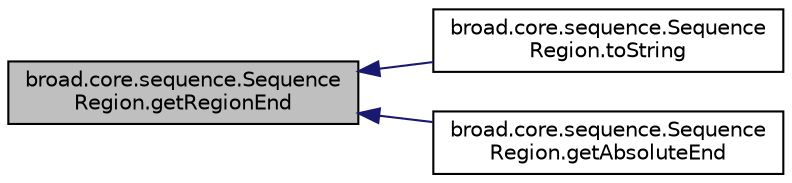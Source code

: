digraph "broad.core.sequence.SequenceRegion.getRegionEnd"
{
  edge [fontname="Helvetica",fontsize="10",labelfontname="Helvetica",labelfontsize="10"];
  node [fontname="Helvetica",fontsize="10",shape=record];
  rankdir="LR";
  Node1 [label="broad.core.sequence.Sequence\lRegion.getRegionEnd",height=0.2,width=0.4,color="black", fillcolor="grey75", style="filled" fontcolor="black"];
  Node1 -> Node2 [dir="back",color="midnightblue",fontsize="10",style="solid"];
  Node2 [label="broad.core.sequence.Sequence\lRegion.toString",height=0.2,width=0.4,color="black", fillcolor="white", style="filled",URL="$classbroad_1_1core_1_1sequence_1_1_sequence_region.html#a136bc4a74e8f079cc37f9449025f2788"];
  Node1 -> Node3 [dir="back",color="midnightblue",fontsize="10",style="solid"];
  Node3 [label="broad.core.sequence.Sequence\lRegion.getAbsoluteEnd",height=0.2,width=0.4,color="black", fillcolor="white", style="filled",URL="$classbroad_1_1core_1_1sequence_1_1_sequence_region.html#a0dc2e7da9f2c51472a0e3eac713f832d"];
}
